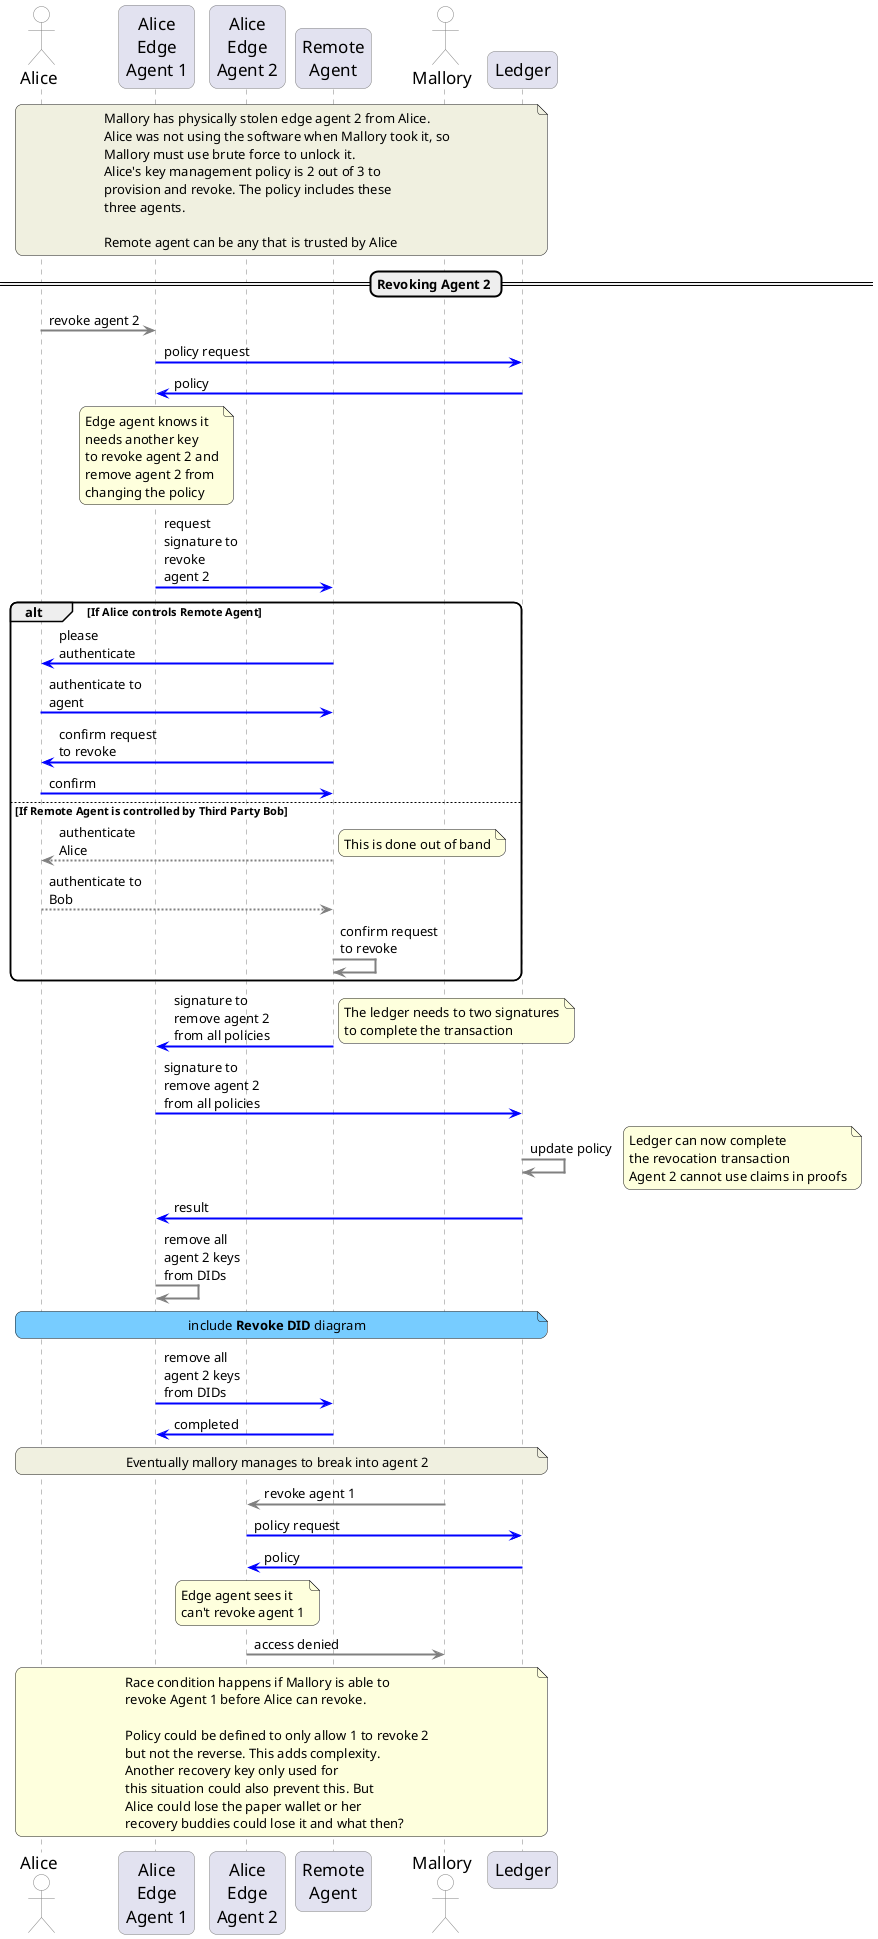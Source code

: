 @startuml
skinparam sequenceArrowThickness 2
skinparam roundcorner 15
skinparam maxmessagesize 100
skinparam sequence {
	ArrowColor grey
	LifeLineBorderColor grey
    ParticipantBorderColor grey
	boxbordercolor white
	ParticipantFontSize 17
	actorfontsize 17
	boxfontsize 17
	boxfontcolor grey
	ActorBorderColor grey
    Actorbackgroundcolor white
}

actor Alice as al
participant "Alice\nEdge\nAgent 1" as a1
participant "Alice\nEdge\nAgent 2" as a2
participant "Remote\nAgent" as ca
actor Mallory as ma
participant Ledger as le

note over al, le #f0f0e0
Mallory has physically stolen edge agent 2 from Alice.
Alice was not using the software when Mallory took it, so
Mallory must use brute force to unlock it.
Alice's key management policy is 2 out of 3 to
provision and revoke. The policy includes these
three agents.

Remote agent can be any that is trusted by Alice
end note
== Revoking Agent 2 ==

al -> a1: revoke agent 2
a1 -[#blue]> le: policy request
le -[#blue]> a1: policy
note over a1
Edge agent knows it
needs another key
to revoke agent 2 and
remove agent 2 from
changing the policy
end note

a1 -[#blue]> ca: request signature to revoke\nagent 2

alt If Alice controls Remote Agent
ca -[#blue]> al: please authenticate
al -[#blue]> ca: authenticate to agent
ca -[#blue]> al: confirm request to revoke
al -[#blue]> ca: confirm
else If Remote Agent is controlled by Third Party Bob
ca --> al: authenticate Alice
note right
This is done out of band
end note
al --> ca: authenticate to Bob
ca -> ca: confirm request to revoke
end


ca -[#blue]> a1: signature to remove agent 2 \
from all policies
note right
The ledger needs to two signatures
to complete the transaction
end note

a1 -[#blue]> le: signature to remove agent 2 \
from all policies
le -> le: update policy
note right
Ledger can now complete
the revocation transaction
Agent 2 cannot use claims in proofs
end note

le -[#blue]> a1: result

a1 -> a1: remove all agent 2 keys from DIDs
note over al, le #77ccff
include <b>Revoke DID</b> diagram
end note
a1 -[#blue]> ca: remove all agent 2 keys from DIDs
ca -[#blue]> a1: completed

note over al, le #f0f0e0
Eventually mallory manages to break into agent 2
end note
ma -> a2: revoke agent 1
a2 -[#blue]> le: policy request
le -[#blue]> a2: policy
note over a2
Edge agent sees it
can't revoke agent 1
end note
a2 -> ma: access denied

note over al, le
Race condition happens if Mallory is able to
revoke Agent 1 before Alice can revoke.

Policy could be defined to only allow 1 to revoke 2
but not the reverse. This adds complexity.
Another recovery key only used for
this situation could also prevent this. But
Alice could lose the paper wallet or her
recovery buddies could lose it and what then?
end note

@enduml
